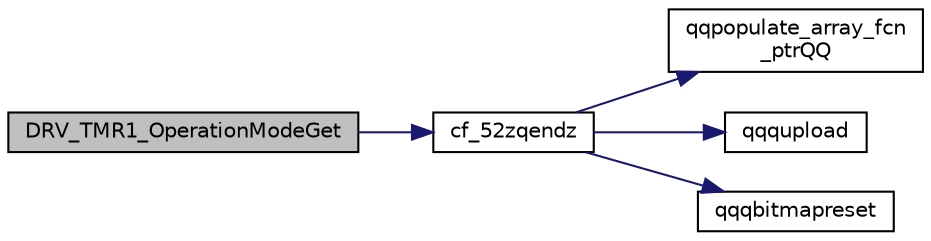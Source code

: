 digraph "DRV_TMR1_OperationModeGet"
{
  edge [fontname="Helvetica",fontsize="10",labelfontname="Helvetica",labelfontsize="10"];
  node [fontname="Helvetica",fontsize="10",shape=record];
  rankdir="LR";
  Node262 [label="DRV_TMR1_OperationModeGet",height=0.2,width=0.4,color="black", fillcolor="grey75", style="filled", fontcolor="black"];
  Node262 -> Node263 [color="midnightblue",fontsize="10",style="solid",fontname="Helvetica"];
  Node263 [label="cf_52zqendz",height=0.2,width=0.4,color="black", fillcolor="white", style="filled",URL="$inszt__cf_8c.html#a25131de37a91b7204406667aae523c9d"];
  Node263 -> Node264 [color="midnightblue",fontsize="10",style="solid",fontname="Helvetica"];
  Node264 [label="qqpopulate_array_fcn\l_ptrQQ",height=0.2,width=0.4,color="black", fillcolor="white", style="filled",URL="$inszt__cf_8c.html#a4ad6fa1bb94fc1c3ac2dc30925106081"];
  Node263 -> Node265 [color="midnightblue",fontsize="10",style="solid",fontname="Helvetica"];
  Node265 [label="qqqupload",height=0.2,width=0.4,color="black", fillcolor="white", style="filled",URL="$inszt__cf_8c.html#a109761d7f84a96b5606e507bace276b5"];
  Node263 -> Node266 [color="midnightblue",fontsize="10",style="solid",fontname="Helvetica"];
  Node266 [label="qqqbitmapreset",height=0.2,width=0.4,color="black", fillcolor="white", style="filled",URL="$inszt__cf_8c.html#a5688fceaed93ba591e78ee15ccb0187f"];
}
